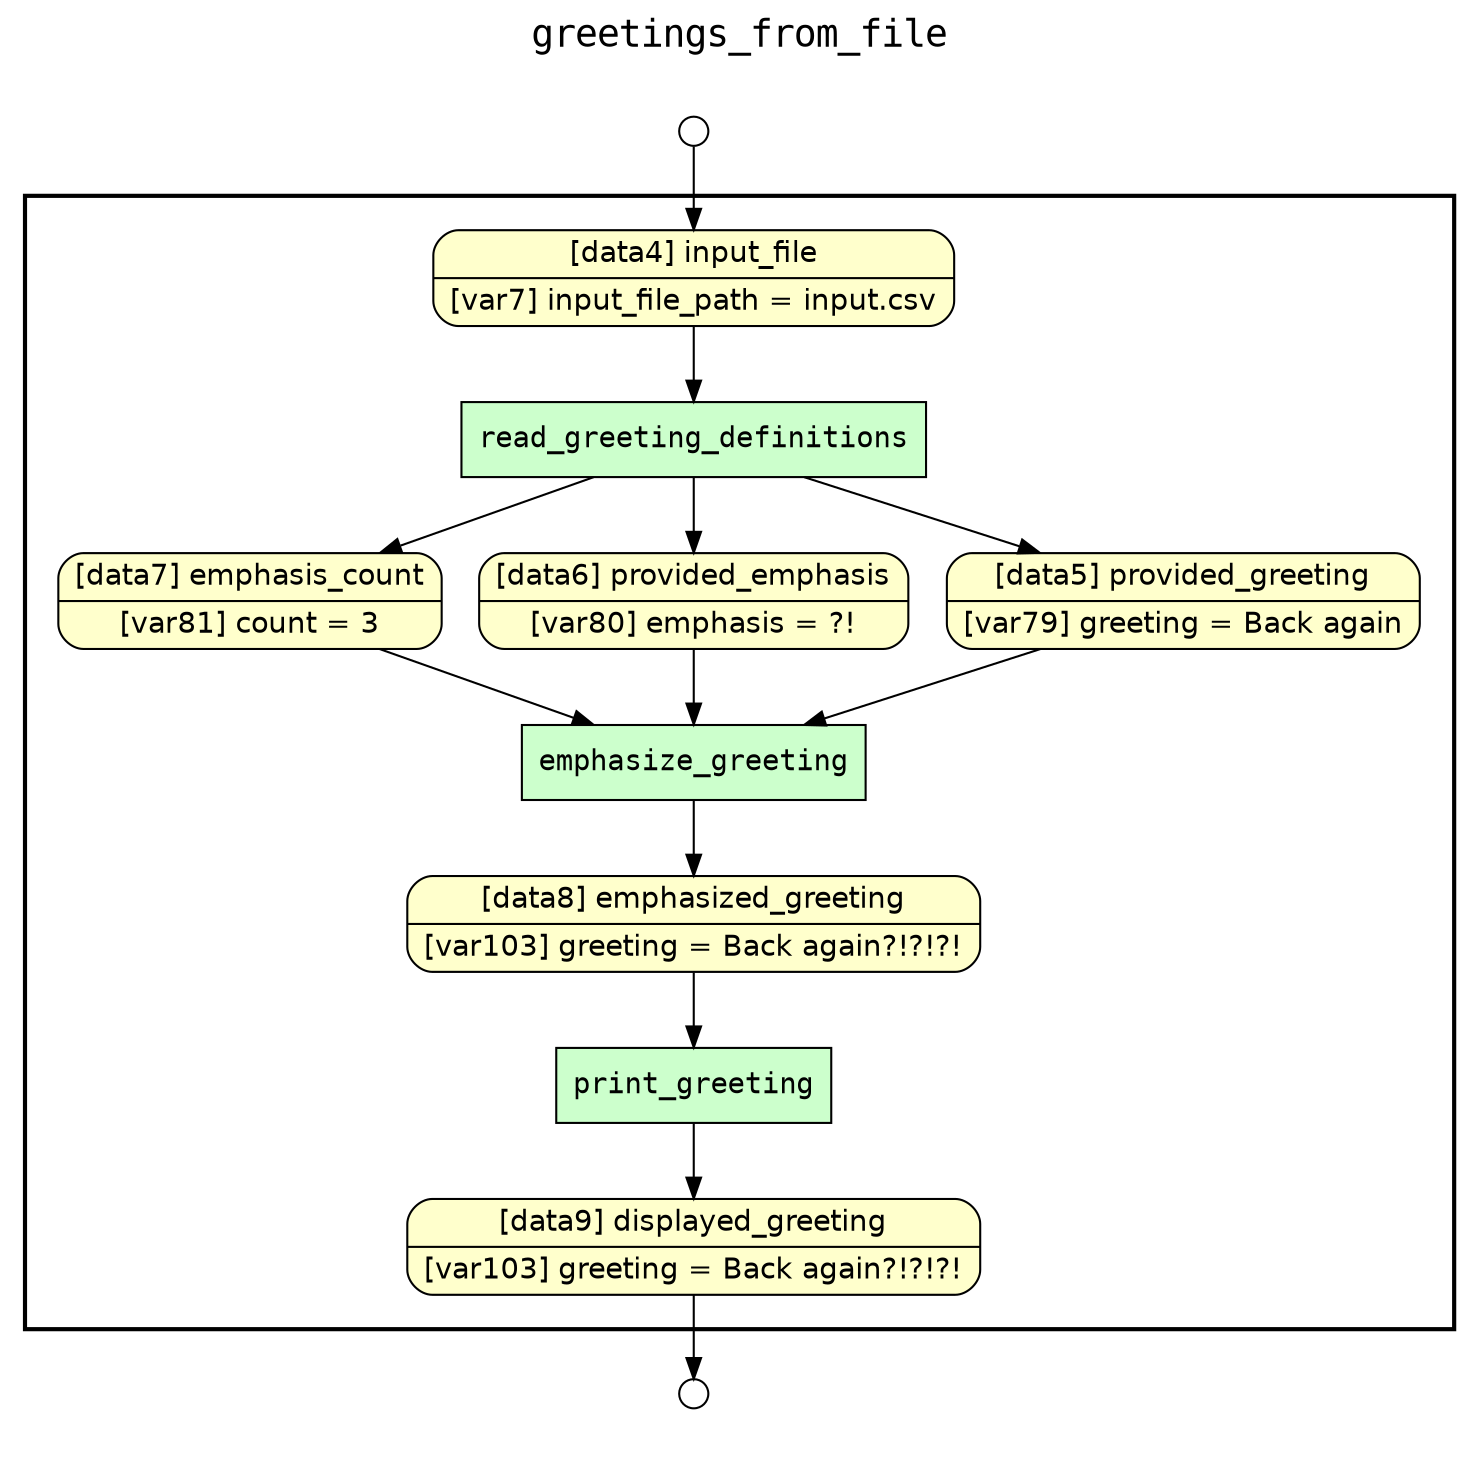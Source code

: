 
digraph yw_data_view {
rankdir=TB
fontname=Courier; fontsize=18; labelloc=t
label="greetings_from_file"
subgraph cluster_workflow { label=""; color=black; penwidth=2
subgraph cluster_workflow_inner { label=""; color=white
node[shape=box style="filled" fillcolor="#CCFFCC" peripheries=1 fontname=Courier]
emphasize_greeting
read_greeting_definitions
print_greeting
node[shape=box style="filled" fillcolor="#CCFFCC" peripheries=1 fontname=Courier]
node[shape=box style="rounded,filled" fillcolor="#FFFFCC" peripheries=1 fontname=Helvetica]
emphasized_greeting [shape=record rankdir=LR label="{<f0> [data8] emphasized_greeting |<f1> [var103] greeting = Back again?!?!?!}"]
displayed_greeting [shape=record rankdir=LR label="{<f0> [data9] displayed_greeting |<f1> [var103] greeting = Back again?!?!?!}"]
emphasis_count [shape=record rankdir=LR label="{<f0> [data7] emphasis_count |<f1> [var81] count = 3}"]
provided_emphasis [shape=record rankdir=LR label="{<f0> [data6] provided_emphasis |<f1> [var80] emphasis = ?!}"]
provided_greeting [shape=record rankdir=LR label="{<f0> [data5] provided_greeting |<f1> [var79] greeting = Back again}"]
input_file [shape=record rankdir=LR label="{<f0> [data4] input_file |<f1> [var7] input_file_path = input.csv}"]
}}
subgraph cluster_inflows { label=""; color=white; penwidth=2
subgraph cluster_inflows_inner { label=""; color=white
node[shape=circle fillcolor="#FFFFFF" peripheries=1 width=0.2]
input_file_inflow [label=""]
}}
subgraph cluster_outflows { label=""; color=white; penwidth=2
subgraph cluster_outflows_inner { label=""; color=white
node[shape=circle fillcolor="#FFFFFF" peripheries=1 width=0.2]
displayed_greeting_outflow [label=""]
}}
emphasized_greeting -> print_greeting
emphasis_count -> emphasize_greeting
provided_emphasis -> emphasize_greeting
provided_greeting -> emphasize_greeting
input_file -> read_greeting_definitions
read_greeting_definitions -> provided_greeting
read_greeting_definitions -> provided_emphasis
read_greeting_definitions -> emphasis_count
emphasize_greeting -> emphasized_greeting
print_greeting -> displayed_greeting
input_file_inflow -> input_file
displayed_greeting -> displayed_greeting_outflow
}

